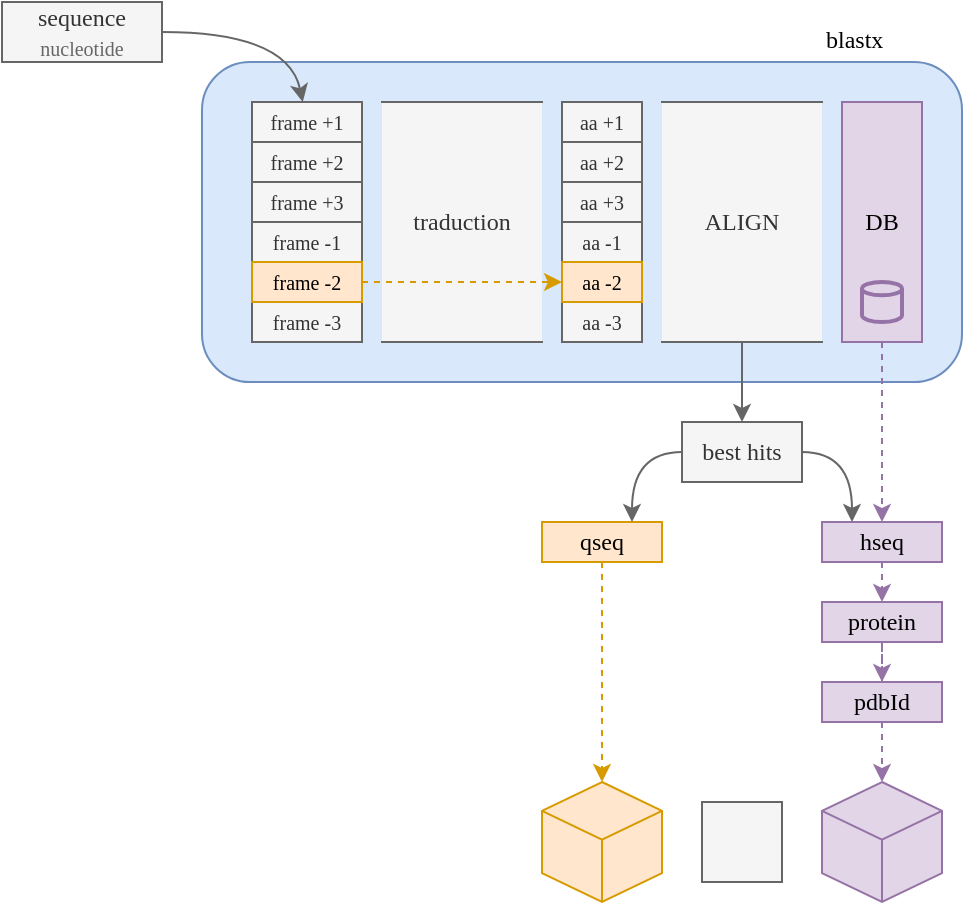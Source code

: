 <mxfile version="28.2.7">
  <diagram name="Página-1" id="Sl93SsAlO__v_9xx1C9l">
    <mxGraphModel dx="1066" dy="471" grid="1" gridSize="10" guides="1" tooltips="1" connect="1" arrows="1" fold="1" page="1" pageScale="1" pageWidth="827" pageHeight="1169" math="0" shadow="0">
      <root>
        <mxCell id="0" />
        <mxCell id="1" parent="0" />
        <mxCell id="8rTF5u45bBtlkeWlzc5A-1" value="sequence&lt;div&gt;&lt;font style=&quot;font-size: 10px; color: light-dark(rgb(102, 102, 102), rgb(237, 237, 237));&quot;&gt;nucleotide&lt;/font&gt;&lt;/div&gt;" style="rounded=0;whiteSpace=wrap;html=1;fillColor=#f5f5f5;fontColor=#333333;strokeColor=#666666;fontFamily=Lucida Console;" vertex="1" parent="1">
          <mxGeometry x="140" y="50" width="80" height="30" as="geometry" />
        </mxCell>
        <mxCell id="8rTF5u45bBtlkeWlzc5A-2" value="" style="rounded=1;whiteSpace=wrap;html=1;strokeColor=#6c8ebf;align=center;verticalAlign=middle;fontFamily=Lucida Console;fontSize=12;fillColor=#dae8fc;" vertex="1" parent="1">
          <mxGeometry x="240" y="80" width="380" height="160" as="geometry" />
        </mxCell>
        <mxCell id="8rTF5u45bBtlkeWlzc5A-3" value="" style="curved=1;endArrow=classic;html=1;rounded=0;fillColor=#f5f5f5;strokeColor=#666666;" edge="1" parent="1" source="8rTF5u45bBtlkeWlzc5A-1" target="8rTF5u45bBtlkeWlzc5A-4">
          <mxGeometry width="50" height="50" relative="1" as="geometry">
            <mxPoint x="340" y="-20" as="sourcePoint" />
            <mxPoint x="291.619" y="-119.112" as="targetPoint" />
            <Array as="points">
              <mxPoint x="283" y="65" />
            </Array>
          </mxGeometry>
        </mxCell>
        <mxCell id="8rTF5u45bBtlkeWlzc5A-4" value="frame +1" style="rounded=0;whiteSpace=wrap;html=1;fillColor=#f5f5f5;fontColor=#333333;strokeColor=#666666;fontFamily=Lucida Console;fontSize=10;" vertex="1" parent="1">
          <mxGeometry x="265" y="100" width="55" height="20" as="geometry" />
        </mxCell>
        <mxCell id="8rTF5u45bBtlkeWlzc5A-5" value="frame +3" style="rounded=0;whiteSpace=wrap;html=1;fillColor=#f5f5f5;fontColor=#333333;strokeColor=#666666;fontFamily=Lucida Console;fontSize=10;" vertex="1" parent="1">
          <mxGeometry x="265" y="140" width="55" height="20" as="geometry" />
        </mxCell>
        <mxCell id="8rTF5u45bBtlkeWlzc5A-6" value="frame +2" style="rounded=0;whiteSpace=wrap;html=1;fillColor=#f5f5f5;fontColor=#333333;strokeColor=#666666;fontFamily=Lucida Console;fontSize=10;" vertex="1" parent="1">
          <mxGeometry x="265" y="120" width="55" height="20" as="geometry" />
        </mxCell>
        <mxCell id="8rTF5u45bBtlkeWlzc5A-7" value="frame -1" style="rounded=0;whiteSpace=wrap;html=1;fillColor=#f5f5f5;fontColor=#333333;strokeColor=#666666;fontFamily=Lucida Console;fontSize=10;" vertex="1" parent="1">
          <mxGeometry x="265" y="160" width="55" height="20" as="geometry" />
        </mxCell>
        <mxCell id="8rTF5u45bBtlkeWlzc5A-8" value="frame -3" style="rounded=0;whiteSpace=wrap;html=1;fillColor=#f5f5f5;fontColor=#333333;strokeColor=#666666;fontFamily=Lucida Console;fontSize=10;" vertex="1" parent="1">
          <mxGeometry x="265" y="200" width="55" height="20" as="geometry" />
        </mxCell>
        <mxCell id="8rTF5u45bBtlkeWlzc5A-9" value="frame -2" style="rounded=0;whiteSpace=wrap;html=1;fillColor=#ffe6cc;strokeColor=#d79b00;fontFamily=Lucida Console;fontSize=10;" vertex="1" parent="1">
          <mxGeometry x="265" y="180" width="55" height="20" as="geometry" />
        </mxCell>
        <mxCell id="8rTF5u45bBtlkeWlzc5A-10" value="aa +1" style="rounded=0;whiteSpace=wrap;html=1;fillColor=#f5f5f5;fontColor=#333333;strokeColor=#666666;fontFamily=Lucida Console;fontSize=10;" vertex="1" parent="1">
          <mxGeometry x="420" y="100" width="40" height="20" as="geometry" />
        </mxCell>
        <mxCell id="8rTF5u45bBtlkeWlzc5A-11" value="aa +3" style="rounded=0;whiteSpace=wrap;html=1;fillColor=#f5f5f5;fontColor=#333333;strokeColor=#666666;fontFamily=Lucida Console;fontSize=10;" vertex="1" parent="1">
          <mxGeometry x="420" y="140" width="40" height="20" as="geometry" />
        </mxCell>
        <mxCell id="8rTF5u45bBtlkeWlzc5A-12" value="aa +2" style="rounded=0;whiteSpace=wrap;html=1;fillColor=#f5f5f5;fontColor=#333333;strokeColor=#666666;fontFamily=Lucida Console;fontSize=10;" vertex="1" parent="1">
          <mxGeometry x="420" y="120" width="40" height="20" as="geometry" />
        </mxCell>
        <mxCell id="8rTF5u45bBtlkeWlzc5A-13" value="aa -1" style="rounded=0;whiteSpace=wrap;html=1;fillColor=#f5f5f5;fontColor=#333333;strokeColor=#666666;fontFamily=Lucida Console;fontSize=10;" vertex="1" parent="1">
          <mxGeometry x="420" y="160" width="40" height="20" as="geometry" />
        </mxCell>
        <mxCell id="8rTF5u45bBtlkeWlzc5A-14" value="aa -3" style="rounded=0;whiteSpace=wrap;html=1;fillColor=#f5f5f5;fontColor=#333333;strokeColor=#666666;fontFamily=Lucida Console;fontSize=10;" vertex="1" parent="1">
          <mxGeometry x="420" y="200" width="40" height="20" as="geometry" />
        </mxCell>
        <mxCell id="8rTF5u45bBtlkeWlzc5A-15" value="aa -2" style="rounded=0;whiteSpace=wrap;html=1;fillColor=#ffe6cc;strokeColor=#d79b00;fontFamily=Lucida Console;fontSize=10;" vertex="1" parent="1">
          <mxGeometry x="420" y="180" width="40" height="20" as="geometry" />
        </mxCell>
        <mxCell id="8rTF5u45bBtlkeWlzc5A-16" value="best hits" style="rounded=0;whiteSpace=wrap;html=1;fillColor=#f5f5f5;fontColor=#333333;strokeColor=#666666;fontFamily=Lucida Console;" vertex="1" parent="1">
          <mxGeometry x="480" y="260" width="60" height="30" as="geometry" />
        </mxCell>
        <mxCell id="8rTF5u45bBtlkeWlzc5A-17" value="&lt;font face=&quot;Lucida Console&quot;&gt;ALIGN&lt;/font&gt;" style="shape=partialRectangle;whiteSpace=wrap;html=1;left=0;right=0;fillColor=#f5f5f5;fontColor=#333333;strokeColor=#666666;" vertex="1" parent="1">
          <mxGeometry x="470" y="100" width="80" height="120" as="geometry" />
        </mxCell>
        <mxCell id="8rTF5u45bBtlkeWlzc5A-18" style="edgeStyle=orthogonalEdgeStyle;rounded=0;orthogonalLoop=1;jettySize=auto;html=1;exitX=0.5;exitY=1;exitDx=0;exitDy=0;dashed=1;fillColor=#e1d5e7;strokeColor=#9673a6;" edge="1" parent="1" source="8rTF5u45bBtlkeWlzc5A-19" target="8rTF5u45bBtlkeWlzc5A-22">
          <mxGeometry relative="1" as="geometry" />
        </mxCell>
        <mxCell id="8rTF5u45bBtlkeWlzc5A-19" value="DB" style="rounded=0;whiteSpace=wrap;html=1;strokeColor=#9673a6;align=center;verticalAlign=middle;fontFamily=Lucida Console;fontSize=12;fillColor=#e1d5e7;" vertex="1" parent="1">
          <mxGeometry x="560" y="100" width="40" height="120" as="geometry" />
        </mxCell>
        <mxCell id="8rTF5u45bBtlkeWlzc5A-20" value="" style="endArrow=classic;html=1;rounded=0;fillColor=#f5f5f5;strokeColor=#666666;" edge="1" parent="1" source="8rTF5u45bBtlkeWlzc5A-17" target="8rTF5u45bBtlkeWlzc5A-16">
          <mxGeometry width="50" height="50" relative="1" as="geometry">
            <mxPoint x="280" y="230" as="sourcePoint" />
            <mxPoint x="470" y="270" as="targetPoint" />
          </mxGeometry>
        </mxCell>
        <mxCell id="8rTF5u45bBtlkeWlzc5A-21" value="qseq" style="rounded=0;whiteSpace=wrap;html=1;fillColor=#ffe6cc;strokeColor=#d79b00;fontFamily=Lucida Console;" vertex="1" parent="1">
          <mxGeometry x="410" y="310" width="60" height="20" as="geometry" />
        </mxCell>
        <mxCell id="8rTF5u45bBtlkeWlzc5A-22" value="hseq" style="rounded=0;whiteSpace=wrap;html=1;fillColor=#e1d5e7;strokeColor=#9673a6;fontFamily=Lucida Console;" vertex="1" parent="1">
          <mxGeometry x="550" y="310" width="60" height="20" as="geometry" />
        </mxCell>
        <mxCell id="8rTF5u45bBtlkeWlzc5A-23" value="" style="curved=1;endArrow=classic;html=1;rounded=0;fillColor=#f5f5f5;strokeColor=#666666;entryX=0.75;entryY=0;entryDx=0;entryDy=0;edgeStyle=orthogonalEdgeStyle;" edge="1" parent="1" source="8rTF5u45bBtlkeWlzc5A-16" target="8rTF5u45bBtlkeWlzc5A-21">
          <mxGeometry width="50" height="50" relative="1" as="geometry">
            <mxPoint x="360" y="350" as="sourcePoint" />
            <mxPoint x="493" y="388" as="targetPoint" />
          </mxGeometry>
        </mxCell>
        <mxCell id="8rTF5u45bBtlkeWlzc5A-24" value="" style="curved=1;endArrow=classic;html=1;rounded=0;fillColor=#f5f5f5;strokeColor=#666666;entryX=0.25;entryY=0;entryDx=0;entryDy=0;edgeStyle=orthogonalEdgeStyle;" edge="1" parent="1" source="8rTF5u45bBtlkeWlzc5A-16" target="8rTF5u45bBtlkeWlzc5A-22">
          <mxGeometry width="50" height="50" relative="1" as="geometry">
            <mxPoint x="350" y="350" as="sourcePoint" />
            <mxPoint x="483" y="388" as="targetPoint" />
          </mxGeometry>
        </mxCell>
        <mxCell id="8rTF5u45bBtlkeWlzc5A-25" value="&lt;span style=&quot;font-family: &amp;quot;Lucida Console&amp;quot;;&quot;&gt;&lt;font&gt;traduction&lt;/font&gt;&lt;/span&gt;" style="shape=partialRectangle;whiteSpace=wrap;html=1;left=0;right=0;fillColor=#f5f5f5;fontColor=#333333;strokeColor=#666666;" vertex="1" parent="1">
          <mxGeometry x="330" y="100" width="80" height="120" as="geometry" />
        </mxCell>
        <mxCell id="8rTF5u45bBtlkeWlzc5A-26" style="edgeStyle=orthogonalEdgeStyle;rounded=0;orthogonalLoop=1;jettySize=auto;html=1;exitX=1;exitY=0.5;exitDx=0;exitDy=0;entryX=0;entryY=0.5;entryDx=0;entryDy=0;dashed=1;fillColor=#ffe6cc;strokeColor=#d79b00;" edge="1" parent="1" source="8rTF5u45bBtlkeWlzc5A-9" target="8rTF5u45bBtlkeWlzc5A-15">
          <mxGeometry relative="1" as="geometry" />
        </mxCell>
        <mxCell id="8rTF5u45bBtlkeWlzc5A-27" style="edgeStyle=orthogonalEdgeStyle;rounded=0;orthogonalLoop=1;jettySize=auto;html=1;dashed=1;fillColor=#e1d5e7;strokeColor=#9673a6;exitX=0.5;exitY=1;exitDx=0;exitDy=0;" edge="1" parent="1" source="8rTF5u45bBtlkeWlzc5A-22">
          <mxGeometry relative="1" as="geometry">
            <mxPoint x="490" y="351" as="sourcePoint" />
            <mxPoint x="580" y="350" as="targetPoint" />
          </mxGeometry>
        </mxCell>
        <mxCell id="8rTF5u45bBtlkeWlzc5A-28" value="&lt;font face=&quot;Lucida Console&quot;&gt;blastx&lt;/font&gt;" style="text;whiteSpace=wrap;html=1;" vertex="1" parent="1">
          <mxGeometry x="550" y="55" width="50" height="20" as="geometry" />
        </mxCell>
        <mxCell id="8rTF5u45bBtlkeWlzc5A-29" value="" style="strokeWidth=2;html=1;shape=mxgraph.flowchart.database;whiteSpace=wrap;fillColor=#e1d5e7;strokeColor=#9673a6;" vertex="1" parent="1">
          <mxGeometry x="570" y="190" width="20" height="20" as="geometry" />
        </mxCell>
        <mxCell id="8rTF5u45bBtlkeWlzc5A-30" value="protein" style="rounded=0;whiteSpace=wrap;html=1;fillColor=#e1d5e7;strokeColor=#9673a6;fontFamily=Lucida Console;" vertex="1" parent="1">
          <mxGeometry x="550" y="350" width="60" height="20" as="geometry" />
        </mxCell>
        <mxCell id="8rTF5u45bBtlkeWlzc5A-31" value="pdbId" style="rounded=0;whiteSpace=wrap;html=1;fillColor=#e1d5e7;strokeColor=#9673a6;fontFamily=Lucida Console;" vertex="1" parent="1">
          <mxGeometry x="550" y="390" width="60" height="20" as="geometry" />
        </mxCell>
        <mxCell id="8rTF5u45bBtlkeWlzc5A-32" style="edgeStyle=orthogonalEdgeStyle;rounded=0;orthogonalLoop=1;jettySize=auto;html=1;dashed=1;fillColor=#e1d5e7;strokeColor=#9673a6;exitX=0.5;exitY=1;exitDx=0;exitDy=0;" edge="1" parent="1" source="8rTF5u45bBtlkeWlzc5A-30" target="8rTF5u45bBtlkeWlzc5A-31">
          <mxGeometry relative="1" as="geometry">
            <mxPoint x="490" y="391" as="sourcePoint" />
          </mxGeometry>
        </mxCell>
        <mxCell id="8rTF5u45bBtlkeWlzc5A-33" value="" style="html=1;whiteSpace=wrap;shape=isoCube2;backgroundOutline=1;isoAngle=15;fillColor=#e1d5e7;strokeColor=#9673a6;" vertex="1" parent="1">
          <mxGeometry x="550" y="440" width="60" height="60" as="geometry" />
        </mxCell>
        <mxCell id="8rTF5u45bBtlkeWlzc5A-34" value="" style="html=1;whiteSpace=wrap;shape=isoCube2;backgroundOutline=1;isoAngle=15;fillColor=#ffe6cc;strokeColor=#d79b00;" vertex="1" parent="1">
          <mxGeometry x="410" y="440" width="60" height="60" as="geometry" />
        </mxCell>
        <mxCell id="8rTF5u45bBtlkeWlzc5A-35" style="edgeStyle=orthogonalEdgeStyle;rounded=0;orthogonalLoop=1;jettySize=auto;html=1;dashed=1;fillColor=#ffe6cc;strokeColor=#d79b00;entryX=0.5;entryY=0;entryDx=0;entryDy=0;entryPerimeter=0;exitX=0.5;exitY=1;exitDx=0;exitDy=0;" edge="1" parent="1" source="8rTF5u45bBtlkeWlzc5A-21" target="8rTF5u45bBtlkeWlzc5A-34">
          <mxGeometry relative="1" as="geometry">
            <mxPoint x="230" y="380" as="sourcePoint" />
          </mxGeometry>
        </mxCell>
        <mxCell id="8rTF5u45bBtlkeWlzc5A-36" style="edgeStyle=orthogonalEdgeStyle;rounded=0;orthogonalLoop=1;jettySize=auto;html=1;dashed=1;fillColor=#e1d5e7;strokeColor=#9673a6;entryX=0.5;entryY=0;entryDx=0;entryDy=0;entryPerimeter=0;" edge="1" parent="1" target="8rTF5u45bBtlkeWlzc5A-33">
          <mxGeometry relative="1" as="geometry">
            <mxPoint x="580" y="410" as="sourcePoint" />
          </mxGeometry>
        </mxCell>
        <mxCell id="8rTF5u45bBtlkeWlzc5A-37" value="" style="points=[];aspect=fixed;html=1;align=center;shadow=0;dashed=0;fillColor=#f5f5f5;strokeColor=#666666;shape=mxgraph.alibaba_cloud.imagesearch;fontColor=#333333;" vertex="1" parent="1">
          <mxGeometry x="490" y="450" width="40" height="40" as="geometry" />
        </mxCell>
      </root>
    </mxGraphModel>
  </diagram>
</mxfile>
